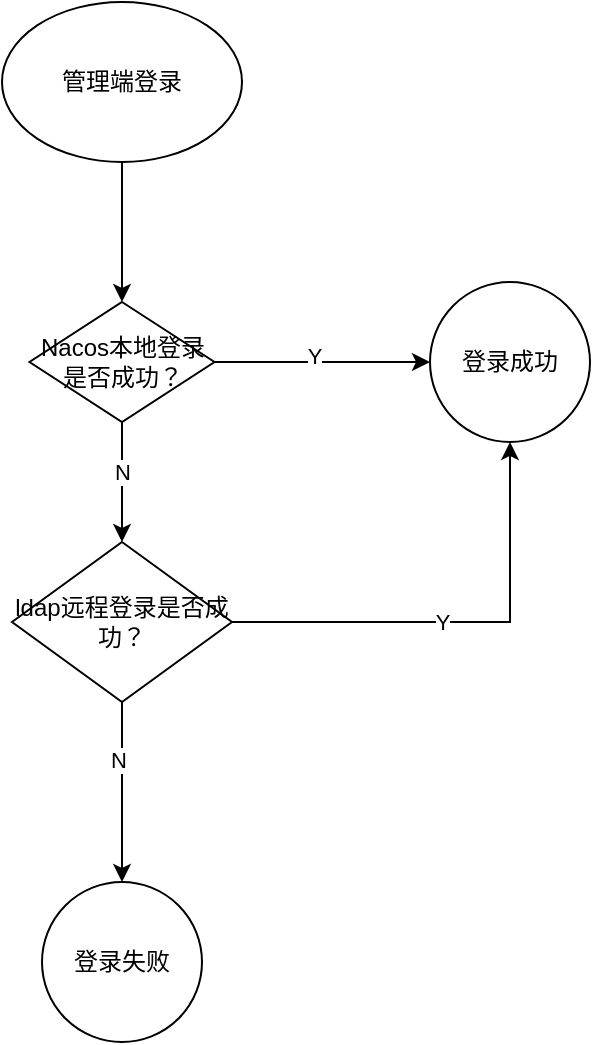 <mxfile version="26.2.9">
  <diagram name="第 1 页" id="GMwX9xIpjUufPE9Vhtji">
    <mxGraphModel dx="1556" dy="815" grid="1" gridSize="10" guides="1" tooltips="1" connect="1" arrows="1" fold="1" page="1" pageScale="1" pageWidth="827" pageHeight="1169" math="0" shadow="0">
      <root>
        <mxCell id="0" />
        <mxCell id="1" parent="0" />
        <mxCell id="Qd0hk9_egaHkqS5r_yCj-14" style="edgeStyle=orthogonalEdgeStyle;rounded=0;orthogonalLoop=1;jettySize=auto;html=1;entryX=0.5;entryY=0;entryDx=0;entryDy=0;exitX=0.5;exitY=1;exitDx=0;exitDy=0;" edge="1" parent="1" source="Qd0hk9_egaHkqS5r_yCj-23" target="Qd0hk9_egaHkqS5r_yCj-7">
          <mxGeometry relative="1" as="geometry">
            <mxPoint x="260" y="180" as="sourcePoint" />
            <mxPoint x="260" y="230" as="targetPoint" />
          </mxGeometry>
        </mxCell>
        <mxCell id="Qd0hk9_egaHkqS5r_yCj-21" style="edgeStyle=orthogonalEdgeStyle;rounded=0;orthogonalLoop=1;jettySize=auto;html=1;entryX=0.5;entryY=1;entryDx=0;entryDy=0;" edge="1" parent="1" source="Qd0hk9_egaHkqS5r_yCj-2" target="Qd0hk9_egaHkqS5r_yCj-17">
          <mxGeometry relative="1" as="geometry">
            <mxPoint x="261.25" y="535" as="targetPoint" />
          </mxGeometry>
        </mxCell>
        <mxCell id="Qd0hk9_egaHkqS5r_yCj-22" value="Y" style="edgeLabel;html=1;align=center;verticalAlign=middle;resizable=0;points=[];" vertex="1" connectable="0" parent="Qd0hk9_egaHkqS5r_yCj-21">
          <mxGeometry x="-0.083" relative="1" as="geometry">
            <mxPoint as="offset" />
          </mxGeometry>
        </mxCell>
        <mxCell id="Qd0hk9_egaHkqS5r_yCj-25" style="edgeStyle=orthogonalEdgeStyle;rounded=0;orthogonalLoop=1;jettySize=auto;html=1;" edge="1" parent="1" source="Qd0hk9_egaHkqS5r_yCj-2" target="Qd0hk9_egaHkqS5r_yCj-26">
          <mxGeometry relative="1" as="geometry">
            <mxPoint x="265" y="520" as="targetPoint" />
          </mxGeometry>
        </mxCell>
        <mxCell id="Qd0hk9_egaHkqS5r_yCj-27" value="N" style="edgeLabel;html=1;align=center;verticalAlign=middle;resizable=0;points=[];" vertex="1" connectable="0" parent="Qd0hk9_egaHkqS5r_yCj-25">
          <mxGeometry x="-0.372" y="-2" relative="1" as="geometry">
            <mxPoint as="offset" />
          </mxGeometry>
        </mxCell>
        <mxCell id="Qd0hk9_egaHkqS5r_yCj-2" value="ldap远程登录是否成功？" style="rhombus;whiteSpace=wrap;html=1;" vertex="1" parent="1">
          <mxGeometry x="205" y="360" width="110" height="80" as="geometry" />
        </mxCell>
        <mxCell id="Qd0hk9_egaHkqS5r_yCj-11" style="edgeStyle=orthogonalEdgeStyle;rounded=0;orthogonalLoop=1;jettySize=auto;html=1;entryX=0.5;entryY=0;entryDx=0;entryDy=0;exitX=0.5;exitY=1;exitDx=0;exitDy=0;" edge="1" parent="1" source="Qd0hk9_egaHkqS5r_yCj-7" target="Qd0hk9_egaHkqS5r_yCj-2">
          <mxGeometry relative="1" as="geometry">
            <mxPoint x="540" y="370" as="sourcePoint" />
            <mxPoint x="260" y="510" as="targetPoint" />
          </mxGeometry>
        </mxCell>
        <mxCell id="Qd0hk9_egaHkqS5r_yCj-16" value="N" style="edgeLabel;html=1;align=center;verticalAlign=middle;resizable=0;points=[];" vertex="1" connectable="0" parent="Qd0hk9_egaHkqS5r_yCj-11">
          <mxGeometry x="-0.176" relative="1" as="geometry">
            <mxPoint as="offset" />
          </mxGeometry>
        </mxCell>
        <mxCell id="Qd0hk9_egaHkqS5r_yCj-19" style="edgeStyle=orthogonalEdgeStyle;rounded=0;orthogonalLoop=1;jettySize=auto;html=1;" edge="1" parent="1" source="Qd0hk9_egaHkqS5r_yCj-7" target="Qd0hk9_egaHkqS5r_yCj-17">
          <mxGeometry relative="1" as="geometry" />
        </mxCell>
        <mxCell id="Qd0hk9_egaHkqS5r_yCj-20" value="Y" style="edgeLabel;html=1;align=center;verticalAlign=middle;resizable=0;points=[];" vertex="1" connectable="0" parent="Qd0hk9_egaHkqS5r_yCj-19">
          <mxGeometry x="-0.088" y="3" relative="1" as="geometry">
            <mxPoint as="offset" />
          </mxGeometry>
        </mxCell>
        <mxCell id="Qd0hk9_egaHkqS5r_yCj-7" value="Nacos本地登录是否成功？" style="rhombus;whiteSpace=wrap;html=1;" vertex="1" parent="1">
          <mxGeometry x="213.75" y="240" width="92.5" height="60" as="geometry" />
        </mxCell>
        <mxCell id="Qd0hk9_egaHkqS5r_yCj-17" value="登录成功" style="ellipse;whiteSpace=wrap;html=1;aspect=fixed;" vertex="1" parent="1">
          <mxGeometry x="414" y="230" width="80" height="80" as="geometry" />
        </mxCell>
        <mxCell id="Qd0hk9_egaHkqS5r_yCj-23" value="管理端登录" style="ellipse;whiteSpace=wrap;html=1;" vertex="1" parent="1">
          <mxGeometry x="200" y="90" width="120" height="80" as="geometry" />
        </mxCell>
        <mxCell id="Qd0hk9_egaHkqS5r_yCj-26" value="登录失败" style="ellipse;whiteSpace=wrap;html=1;aspect=fixed;" vertex="1" parent="1">
          <mxGeometry x="220" y="530" width="80" height="80" as="geometry" />
        </mxCell>
      </root>
    </mxGraphModel>
  </diagram>
</mxfile>
